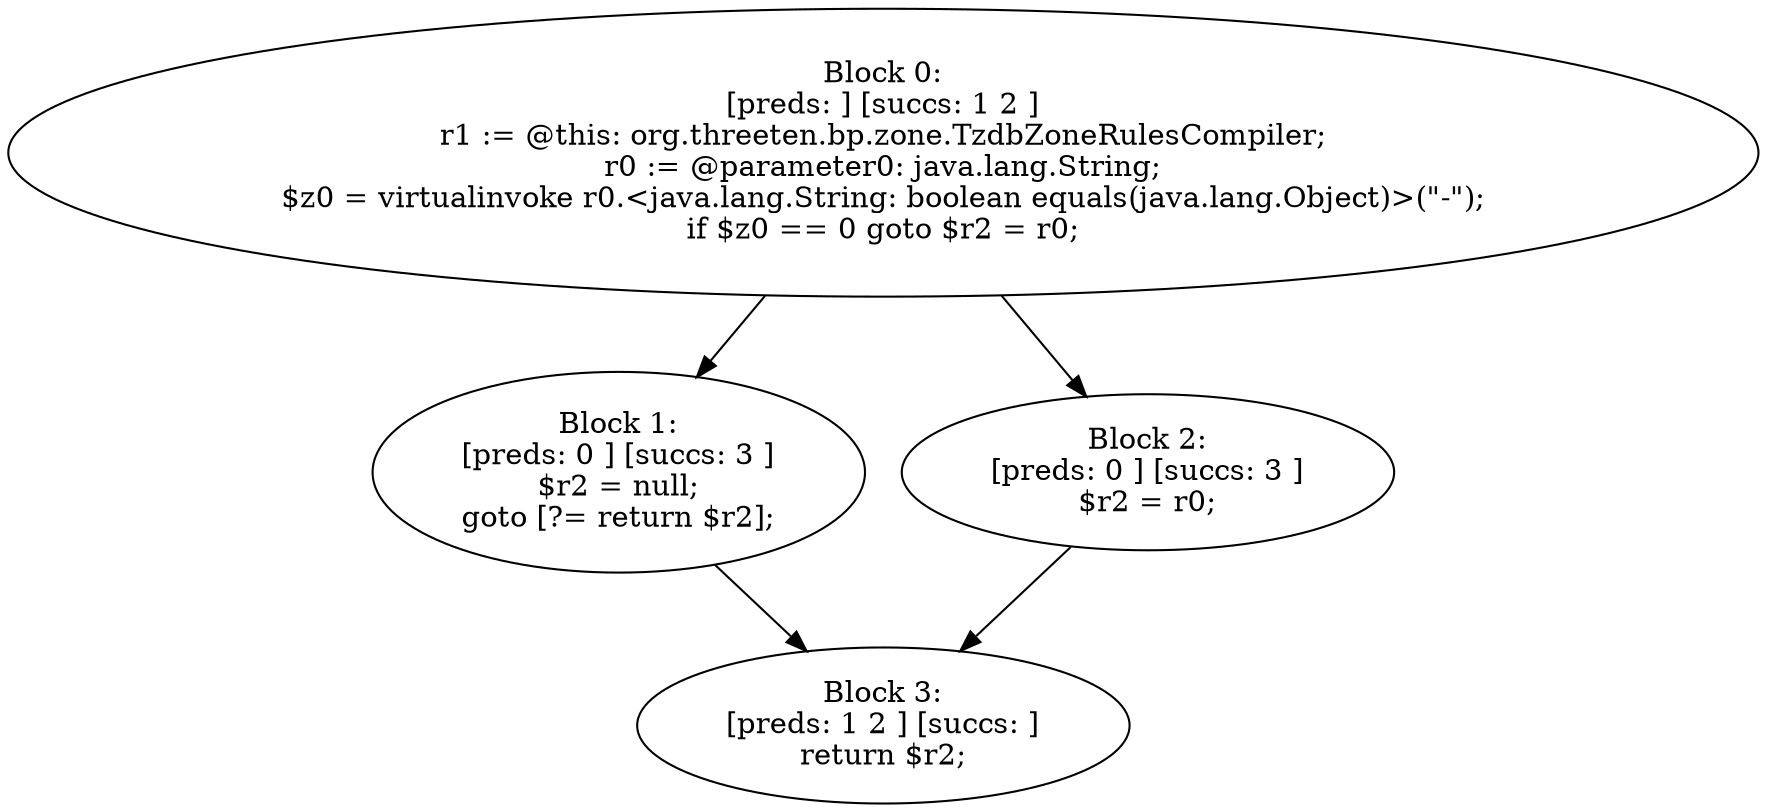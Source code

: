 digraph "unitGraph" {
    "Block 0:
[preds: ] [succs: 1 2 ]
r1 := @this: org.threeten.bp.zone.TzdbZoneRulesCompiler;
r0 := @parameter0: java.lang.String;
$z0 = virtualinvoke r0.<java.lang.String: boolean equals(java.lang.Object)>(\"-\");
if $z0 == 0 goto $r2 = r0;
"
    "Block 1:
[preds: 0 ] [succs: 3 ]
$r2 = null;
goto [?= return $r2];
"
    "Block 2:
[preds: 0 ] [succs: 3 ]
$r2 = r0;
"
    "Block 3:
[preds: 1 2 ] [succs: ]
return $r2;
"
    "Block 0:
[preds: ] [succs: 1 2 ]
r1 := @this: org.threeten.bp.zone.TzdbZoneRulesCompiler;
r0 := @parameter0: java.lang.String;
$z0 = virtualinvoke r0.<java.lang.String: boolean equals(java.lang.Object)>(\"-\");
if $z0 == 0 goto $r2 = r0;
"->"Block 1:
[preds: 0 ] [succs: 3 ]
$r2 = null;
goto [?= return $r2];
";
    "Block 0:
[preds: ] [succs: 1 2 ]
r1 := @this: org.threeten.bp.zone.TzdbZoneRulesCompiler;
r0 := @parameter0: java.lang.String;
$z0 = virtualinvoke r0.<java.lang.String: boolean equals(java.lang.Object)>(\"-\");
if $z0 == 0 goto $r2 = r0;
"->"Block 2:
[preds: 0 ] [succs: 3 ]
$r2 = r0;
";
    "Block 1:
[preds: 0 ] [succs: 3 ]
$r2 = null;
goto [?= return $r2];
"->"Block 3:
[preds: 1 2 ] [succs: ]
return $r2;
";
    "Block 2:
[preds: 0 ] [succs: 3 ]
$r2 = r0;
"->"Block 3:
[preds: 1 2 ] [succs: ]
return $r2;
";
}
